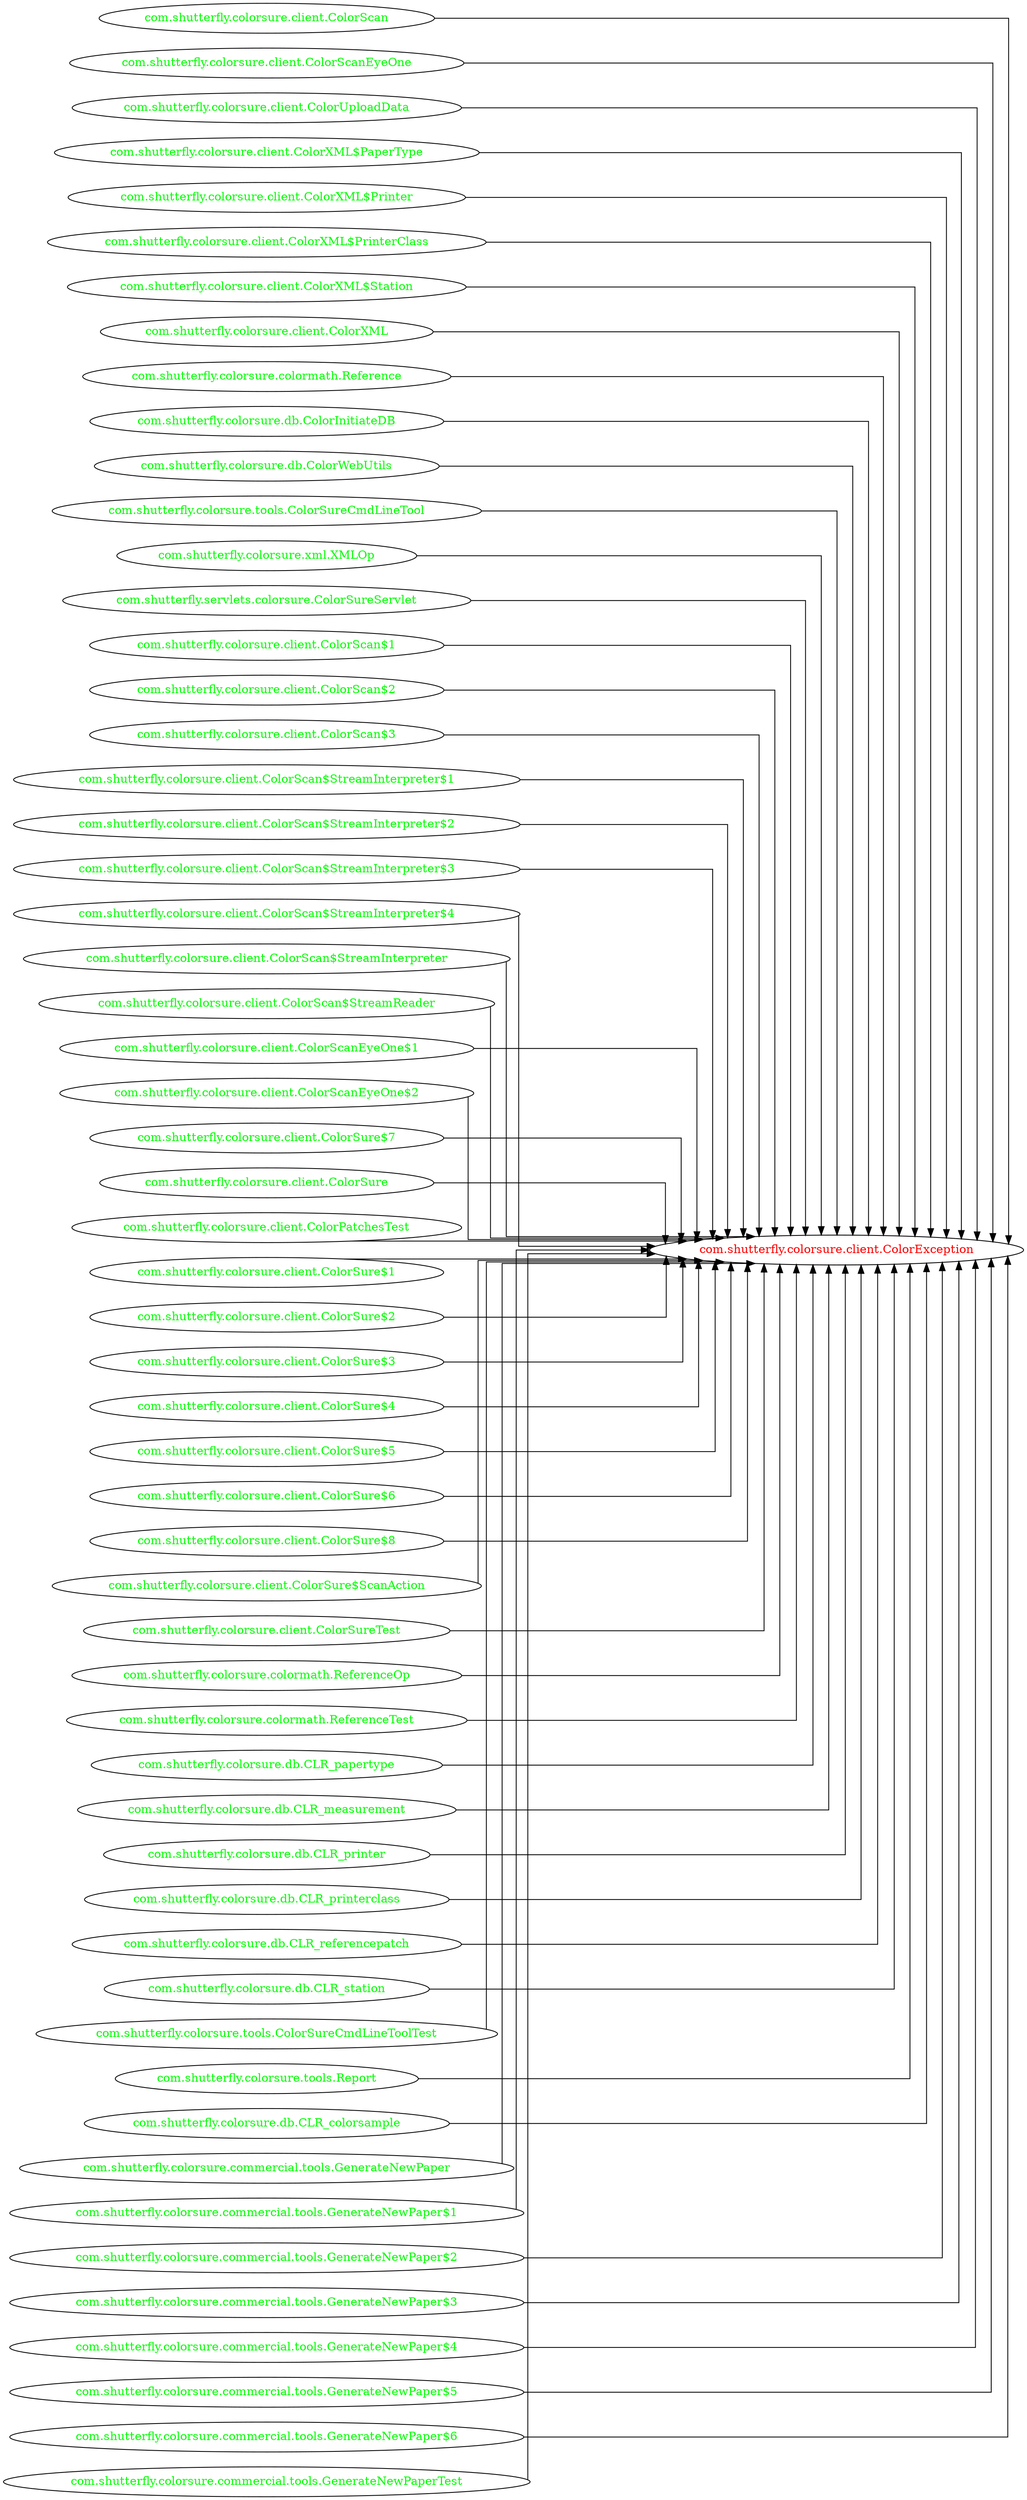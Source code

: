 digraph dependencyGraph {
 concentrate=true;
 ranksep="2.0";
 rankdir="LR"; 
 splines="ortho";
"com.shutterfly.colorsure.client.ColorException" [fontcolor="red"];
"com.shutterfly.colorsure.client.ColorScan" [ fontcolor="green" ];
"com.shutterfly.colorsure.client.ColorScan"->"com.shutterfly.colorsure.client.ColorException";
"com.shutterfly.colorsure.client.ColorScanEyeOne" [ fontcolor="green" ];
"com.shutterfly.colorsure.client.ColorScanEyeOne"->"com.shutterfly.colorsure.client.ColorException";
"com.shutterfly.colorsure.client.ColorUploadData" [ fontcolor="green" ];
"com.shutterfly.colorsure.client.ColorUploadData"->"com.shutterfly.colorsure.client.ColorException";
"com.shutterfly.colorsure.client.ColorXML$PaperType" [ fontcolor="green" ];
"com.shutterfly.colorsure.client.ColorXML$PaperType"->"com.shutterfly.colorsure.client.ColorException";
"com.shutterfly.colorsure.client.ColorXML$Printer" [ fontcolor="green" ];
"com.shutterfly.colorsure.client.ColorXML$Printer"->"com.shutterfly.colorsure.client.ColorException";
"com.shutterfly.colorsure.client.ColorXML$PrinterClass" [ fontcolor="green" ];
"com.shutterfly.colorsure.client.ColorXML$PrinterClass"->"com.shutterfly.colorsure.client.ColorException";
"com.shutterfly.colorsure.client.ColorXML$Station" [ fontcolor="green" ];
"com.shutterfly.colorsure.client.ColorXML$Station"->"com.shutterfly.colorsure.client.ColorException";
"com.shutterfly.colorsure.client.ColorXML" [ fontcolor="green" ];
"com.shutterfly.colorsure.client.ColorXML"->"com.shutterfly.colorsure.client.ColorException";
"com.shutterfly.colorsure.colormath.Reference" [ fontcolor="green" ];
"com.shutterfly.colorsure.colormath.Reference"->"com.shutterfly.colorsure.client.ColorException";
"com.shutterfly.colorsure.db.ColorInitiateDB" [ fontcolor="green" ];
"com.shutterfly.colorsure.db.ColorInitiateDB"->"com.shutterfly.colorsure.client.ColorException";
"com.shutterfly.colorsure.db.ColorWebUtils" [ fontcolor="green" ];
"com.shutterfly.colorsure.db.ColorWebUtils"->"com.shutterfly.colorsure.client.ColorException";
"com.shutterfly.colorsure.tools.ColorSureCmdLineTool" [ fontcolor="green" ];
"com.shutterfly.colorsure.tools.ColorSureCmdLineTool"->"com.shutterfly.colorsure.client.ColorException";
"com.shutterfly.colorsure.xml.XMLOp" [ fontcolor="green" ];
"com.shutterfly.colorsure.xml.XMLOp"->"com.shutterfly.colorsure.client.ColorException";
"com.shutterfly.servlets.colorsure.ColorSureServlet" [ fontcolor="green" ];
"com.shutterfly.servlets.colorsure.ColorSureServlet"->"com.shutterfly.colorsure.client.ColorException";
"com.shutterfly.colorsure.client.ColorScan$1" [ fontcolor="green" ];
"com.shutterfly.colorsure.client.ColorScan$1"->"com.shutterfly.colorsure.client.ColorException";
"com.shutterfly.colorsure.client.ColorScan$2" [ fontcolor="green" ];
"com.shutterfly.colorsure.client.ColorScan$2"->"com.shutterfly.colorsure.client.ColorException";
"com.shutterfly.colorsure.client.ColorScan$3" [ fontcolor="green" ];
"com.shutterfly.colorsure.client.ColorScan$3"->"com.shutterfly.colorsure.client.ColorException";
"com.shutterfly.colorsure.client.ColorScan$StreamInterpreter$1" [ fontcolor="green" ];
"com.shutterfly.colorsure.client.ColorScan$StreamInterpreter$1"->"com.shutterfly.colorsure.client.ColorException";
"com.shutterfly.colorsure.client.ColorScan$StreamInterpreter$2" [ fontcolor="green" ];
"com.shutterfly.colorsure.client.ColorScan$StreamInterpreter$2"->"com.shutterfly.colorsure.client.ColorException";
"com.shutterfly.colorsure.client.ColorScan$StreamInterpreter$3" [ fontcolor="green" ];
"com.shutterfly.colorsure.client.ColorScan$StreamInterpreter$3"->"com.shutterfly.colorsure.client.ColorException";
"com.shutterfly.colorsure.client.ColorScan$StreamInterpreter$4" [ fontcolor="green" ];
"com.shutterfly.colorsure.client.ColorScan$StreamInterpreter$4"->"com.shutterfly.colorsure.client.ColorException";
"com.shutterfly.colorsure.client.ColorScan$StreamInterpreter" [ fontcolor="green" ];
"com.shutterfly.colorsure.client.ColorScan$StreamInterpreter"->"com.shutterfly.colorsure.client.ColorException";
"com.shutterfly.colorsure.client.ColorScan$StreamReader" [ fontcolor="green" ];
"com.shutterfly.colorsure.client.ColorScan$StreamReader"->"com.shutterfly.colorsure.client.ColorException";
"com.shutterfly.colorsure.client.ColorScanEyeOne$1" [ fontcolor="green" ];
"com.shutterfly.colorsure.client.ColorScanEyeOne$1"->"com.shutterfly.colorsure.client.ColorException";
"com.shutterfly.colorsure.client.ColorScanEyeOne$2" [ fontcolor="green" ];
"com.shutterfly.colorsure.client.ColorScanEyeOne$2"->"com.shutterfly.colorsure.client.ColorException";
"com.shutterfly.colorsure.client.ColorSure$7" [ fontcolor="green" ];
"com.shutterfly.colorsure.client.ColorSure$7"->"com.shutterfly.colorsure.client.ColorException";
"com.shutterfly.colorsure.client.ColorSure" [ fontcolor="green" ];
"com.shutterfly.colorsure.client.ColorSure"->"com.shutterfly.colorsure.client.ColorException";
"com.shutterfly.colorsure.client.ColorPatchesTest" [ fontcolor="green" ];
"com.shutterfly.colorsure.client.ColorPatchesTest"->"com.shutterfly.colorsure.client.ColorException";
"com.shutterfly.colorsure.client.ColorSure$1" [ fontcolor="green" ];
"com.shutterfly.colorsure.client.ColorSure$1"->"com.shutterfly.colorsure.client.ColorException";
"com.shutterfly.colorsure.client.ColorSure$2" [ fontcolor="green" ];
"com.shutterfly.colorsure.client.ColorSure$2"->"com.shutterfly.colorsure.client.ColorException";
"com.shutterfly.colorsure.client.ColorSure$3" [ fontcolor="green" ];
"com.shutterfly.colorsure.client.ColorSure$3"->"com.shutterfly.colorsure.client.ColorException";
"com.shutterfly.colorsure.client.ColorSure$4" [ fontcolor="green" ];
"com.shutterfly.colorsure.client.ColorSure$4"->"com.shutterfly.colorsure.client.ColorException";
"com.shutterfly.colorsure.client.ColorSure$5" [ fontcolor="green" ];
"com.shutterfly.colorsure.client.ColorSure$5"->"com.shutterfly.colorsure.client.ColorException";
"com.shutterfly.colorsure.client.ColorSure$6" [ fontcolor="green" ];
"com.shutterfly.colorsure.client.ColorSure$6"->"com.shutterfly.colorsure.client.ColorException";
"com.shutterfly.colorsure.client.ColorSure$8" [ fontcolor="green" ];
"com.shutterfly.colorsure.client.ColorSure$8"->"com.shutterfly.colorsure.client.ColorException";
"com.shutterfly.colorsure.client.ColorSure$ScanAction" [ fontcolor="green" ];
"com.shutterfly.colorsure.client.ColorSure$ScanAction"->"com.shutterfly.colorsure.client.ColorException";
"com.shutterfly.colorsure.client.ColorSureTest" [ fontcolor="green" ];
"com.shutterfly.colorsure.client.ColorSureTest"->"com.shutterfly.colorsure.client.ColorException";
"com.shutterfly.colorsure.colormath.ReferenceOp" [ fontcolor="green" ];
"com.shutterfly.colorsure.colormath.ReferenceOp"->"com.shutterfly.colorsure.client.ColorException";
"com.shutterfly.colorsure.colormath.ReferenceTest" [ fontcolor="green" ];
"com.shutterfly.colorsure.colormath.ReferenceTest"->"com.shutterfly.colorsure.client.ColorException";
"com.shutterfly.colorsure.db.CLR_papertype" [ fontcolor="green" ];
"com.shutterfly.colorsure.db.CLR_papertype"->"com.shutterfly.colorsure.client.ColorException";
"com.shutterfly.colorsure.db.CLR_measurement" [ fontcolor="green" ];
"com.shutterfly.colorsure.db.CLR_measurement"->"com.shutterfly.colorsure.client.ColorException";
"com.shutterfly.colorsure.db.CLR_printer" [ fontcolor="green" ];
"com.shutterfly.colorsure.db.CLR_printer"->"com.shutterfly.colorsure.client.ColorException";
"com.shutterfly.colorsure.db.CLR_printerclass" [ fontcolor="green" ];
"com.shutterfly.colorsure.db.CLR_printerclass"->"com.shutterfly.colorsure.client.ColorException";
"com.shutterfly.colorsure.db.CLR_referencepatch" [ fontcolor="green" ];
"com.shutterfly.colorsure.db.CLR_referencepatch"->"com.shutterfly.colorsure.client.ColorException";
"com.shutterfly.colorsure.db.CLR_station" [ fontcolor="green" ];
"com.shutterfly.colorsure.db.CLR_station"->"com.shutterfly.colorsure.client.ColorException";
"com.shutterfly.colorsure.tools.ColorSureCmdLineToolTest" [ fontcolor="green" ];
"com.shutterfly.colorsure.tools.ColorSureCmdLineToolTest"->"com.shutterfly.colorsure.client.ColorException";
"com.shutterfly.colorsure.tools.Report" [ fontcolor="green" ];
"com.shutterfly.colorsure.tools.Report"->"com.shutterfly.colorsure.client.ColorException";
"com.shutterfly.colorsure.db.CLR_colorsample" [ fontcolor="green" ];
"com.shutterfly.colorsure.db.CLR_colorsample"->"com.shutterfly.colorsure.client.ColorException";
"com.shutterfly.colorsure.commercial.tools.GenerateNewPaper" [ fontcolor="green" ];
"com.shutterfly.colorsure.commercial.tools.GenerateNewPaper"->"com.shutterfly.colorsure.client.ColorException";
"com.shutterfly.colorsure.commercial.tools.GenerateNewPaper$1" [ fontcolor="green" ];
"com.shutterfly.colorsure.commercial.tools.GenerateNewPaper$1"->"com.shutterfly.colorsure.client.ColorException";
"com.shutterfly.colorsure.commercial.tools.GenerateNewPaper$2" [ fontcolor="green" ];
"com.shutterfly.colorsure.commercial.tools.GenerateNewPaper$2"->"com.shutterfly.colorsure.client.ColorException";
"com.shutterfly.colorsure.commercial.tools.GenerateNewPaper$3" [ fontcolor="green" ];
"com.shutterfly.colorsure.commercial.tools.GenerateNewPaper$3"->"com.shutterfly.colorsure.client.ColorException";
"com.shutterfly.colorsure.commercial.tools.GenerateNewPaper$4" [ fontcolor="green" ];
"com.shutterfly.colorsure.commercial.tools.GenerateNewPaper$4"->"com.shutterfly.colorsure.client.ColorException";
"com.shutterfly.colorsure.commercial.tools.GenerateNewPaper$5" [ fontcolor="green" ];
"com.shutterfly.colorsure.commercial.tools.GenerateNewPaper$5"->"com.shutterfly.colorsure.client.ColorException";
"com.shutterfly.colorsure.commercial.tools.GenerateNewPaper$6" [ fontcolor="green" ];
"com.shutterfly.colorsure.commercial.tools.GenerateNewPaper$6"->"com.shutterfly.colorsure.client.ColorException";
"com.shutterfly.colorsure.commercial.tools.GenerateNewPaperTest" [ fontcolor="green" ];
"com.shutterfly.colorsure.commercial.tools.GenerateNewPaperTest"->"com.shutterfly.colorsure.client.ColorException";
}